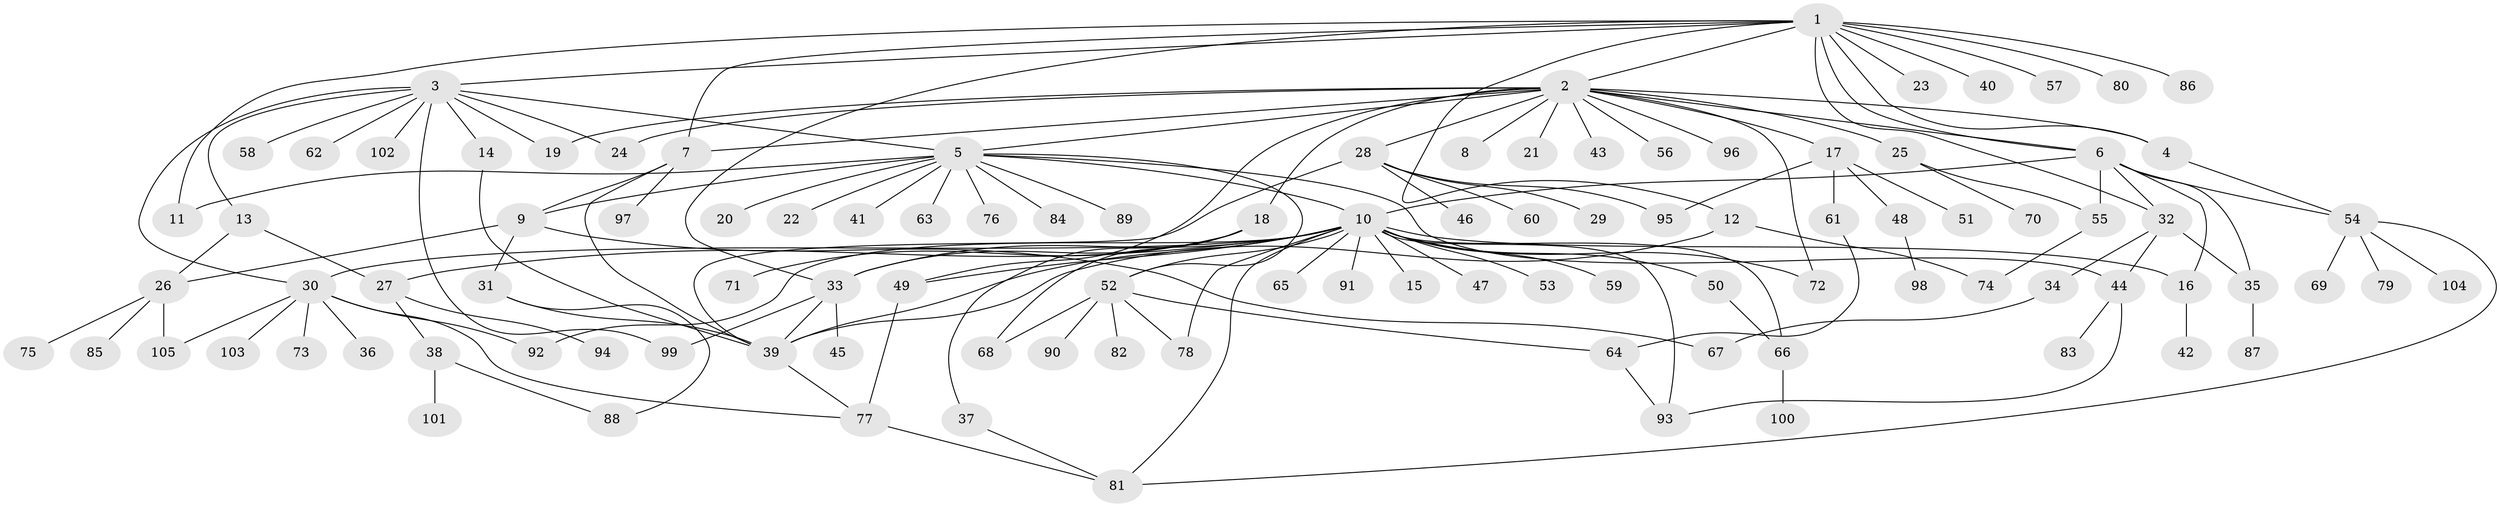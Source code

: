 // original degree distribution, {15: 0.013422818791946308, 19: 0.006711409395973154, 12: 0.006711409395973154, 4: 0.053691275167785234, 9: 0.013422818791946308, 7: 0.020134228187919462, 1: 0.5436241610738255, 6: 0.03355704697986577, 23: 0.006711409395973154, 3: 0.087248322147651, 2: 0.174496644295302, 5: 0.020134228187919462, 8: 0.020134228187919462}
// Generated by graph-tools (version 1.1) at 2025/50/03/04/25 22:50:26]
// undirected, 105 vertices, 151 edges
graph export_dot {
  node [color=gray90,style=filled];
  1;
  2;
  3;
  4;
  5;
  6;
  7;
  8;
  9;
  10;
  11;
  12;
  13;
  14;
  15;
  16;
  17;
  18;
  19;
  20;
  21;
  22;
  23;
  24;
  25;
  26;
  27;
  28;
  29;
  30;
  31;
  32;
  33;
  34;
  35;
  36;
  37;
  38;
  39;
  40;
  41;
  42;
  43;
  44;
  45;
  46;
  47;
  48;
  49;
  50;
  51;
  52;
  53;
  54;
  55;
  56;
  57;
  58;
  59;
  60;
  61;
  62;
  63;
  64;
  65;
  66;
  67;
  68;
  69;
  70;
  71;
  72;
  73;
  74;
  75;
  76;
  77;
  78;
  79;
  80;
  81;
  82;
  83;
  84;
  85;
  86;
  87;
  88;
  89;
  90;
  91;
  92;
  93;
  94;
  95;
  96;
  97;
  98;
  99;
  100;
  101;
  102;
  103;
  104;
  105;
  1 -- 2 [weight=1.0];
  1 -- 3 [weight=1.0];
  1 -- 4 [weight=1.0];
  1 -- 6 [weight=1.0];
  1 -- 7 [weight=1.0];
  1 -- 11 [weight=1.0];
  1 -- 12 [weight=1.0];
  1 -- 23 [weight=1.0];
  1 -- 32 [weight=1.0];
  1 -- 33 [weight=1.0];
  1 -- 40 [weight=1.0];
  1 -- 57 [weight=1.0];
  1 -- 80 [weight=1.0];
  1 -- 86 [weight=1.0];
  2 -- 4 [weight=1.0];
  2 -- 5 [weight=1.0];
  2 -- 6 [weight=1.0];
  2 -- 7 [weight=1.0];
  2 -- 8 [weight=1.0];
  2 -- 17 [weight=1.0];
  2 -- 18 [weight=1.0];
  2 -- 19 [weight=1.0];
  2 -- 21 [weight=1.0];
  2 -- 24 [weight=1.0];
  2 -- 25 [weight=1.0];
  2 -- 28 [weight=1.0];
  2 -- 43 [weight=1.0];
  2 -- 49 [weight=1.0];
  2 -- 56 [weight=1.0];
  2 -- 72 [weight=1.0];
  2 -- 96 [weight=1.0];
  3 -- 5 [weight=1.0];
  3 -- 13 [weight=1.0];
  3 -- 14 [weight=1.0];
  3 -- 19 [weight=1.0];
  3 -- 24 [weight=1.0];
  3 -- 30 [weight=1.0];
  3 -- 58 [weight=1.0];
  3 -- 62 [weight=1.0];
  3 -- 99 [weight=1.0];
  3 -- 102 [weight=1.0];
  4 -- 54 [weight=1.0];
  5 -- 9 [weight=1.0];
  5 -- 10 [weight=1.0];
  5 -- 11 [weight=1.0];
  5 -- 20 [weight=1.0];
  5 -- 22 [weight=1.0];
  5 -- 41 [weight=1.0];
  5 -- 44 [weight=1.0];
  5 -- 52 [weight=1.0];
  5 -- 63 [weight=1.0];
  5 -- 76 [weight=1.0];
  5 -- 84 [weight=1.0];
  5 -- 89 [weight=1.0];
  6 -- 10 [weight=1.0];
  6 -- 16 [weight=1.0];
  6 -- 32 [weight=1.0];
  6 -- 35 [weight=1.0];
  6 -- 54 [weight=1.0];
  6 -- 55 [weight=1.0];
  7 -- 9 [weight=2.0];
  7 -- 39 [weight=1.0];
  7 -- 97 [weight=1.0];
  9 -- 26 [weight=1.0];
  9 -- 31 [weight=1.0];
  9 -- 67 [weight=1.0];
  10 -- 15 [weight=1.0];
  10 -- 16 [weight=1.0];
  10 -- 27 [weight=1.0];
  10 -- 30 [weight=1.0];
  10 -- 33 [weight=1.0];
  10 -- 39 [weight=1.0];
  10 -- 47 [weight=1.0];
  10 -- 49 [weight=1.0];
  10 -- 50 [weight=1.0];
  10 -- 52 [weight=1.0];
  10 -- 53 [weight=1.0];
  10 -- 59 [weight=1.0];
  10 -- 65 [weight=1.0];
  10 -- 66 [weight=1.0];
  10 -- 72 [weight=1.0];
  10 -- 78 [weight=1.0];
  10 -- 81 [weight=1.0];
  10 -- 91 [weight=1.0];
  10 -- 92 [weight=1.0];
  10 -- 93 [weight=1.0];
  12 -- 39 [weight=1.0];
  12 -- 74 [weight=1.0];
  13 -- 26 [weight=1.0];
  13 -- 27 [weight=1.0];
  14 -- 39 [weight=1.0];
  16 -- 42 [weight=1.0];
  17 -- 48 [weight=1.0];
  17 -- 51 [weight=1.0];
  17 -- 61 [weight=1.0];
  17 -- 95 [weight=1.0];
  18 -- 33 [weight=1.0];
  18 -- 37 [weight=1.0];
  18 -- 68 [weight=1.0];
  18 -- 71 [weight=1.0];
  25 -- 55 [weight=1.0];
  25 -- 70 [weight=1.0];
  26 -- 75 [weight=1.0];
  26 -- 85 [weight=1.0];
  26 -- 105 [weight=1.0];
  27 -- 38 [weight=1.0];
  27 -- 94 [weight=1.0];
  28 -- 29 [weight=1.0];
  28 -- 39 [weight=1.0];
  28 -- 46 [weight=1.0];
  28 -- 60 [weight=1.0];
  28 -- 95 [weight=1.0];
  30 -- 36 [weight=1.0];
  30 -- 73 [weight=1.0];
  30 -- 77 [weight=1.0];
  30 -- 92 [weight=1.0];
  30 -- 103 [weight=1.0];
  30 -- 105 [weight=1.0];
  31 -- 39 [weight=1.0];
  31 -- 88 [weight=1.0];
  32 -- 34 [weight=1.0];
  32 -- 35 [weight=1.0];
  32 -- 44 [weight=1.0];
  33 -- 39 [weight=1.0];
  33 -- 45 [weight=1.0];
  33 -- 99 [weight=1.0];
  34 -- 67 [weight=1.0];
  35 -- 87 [weight=1.0];
  37 -- 81 [weight=1.0];
  38 -- 88 [weight=1.0];
  38 -- 101 [weight=1.0];
  39 -- 77 [weight=1.0];
  44 -- 83 [weight=1.0];
  44 -- 93 [weight=1.0];
  48 -- 98 [weight=1.0];
  49 -- 77 [weight=1.0];
  50 -- 66 [weight=1.0];
  52 -- 64 [weight=1.0];
  52 -- 68 [weight=1.0];
  52 -- 78 [weight=1.0];
  52 -- 82 [weight=1.0];
  52 -- 90 [weight=1.0];
  54 -- 69 [weight=1.0];
  54 -- 79 [weight=1.0];
  54 -- 81 [weight=1.0];
  54 -- 104 [weight=1.0];
  55 -- 74 [weight=1.0];
  61 -- 64 [weight=1.0];
  64 -- 93 [weight=1.0];
  66 -- 100 [weight=1.0];
  77 -- 81 [weight=1.0];
}
